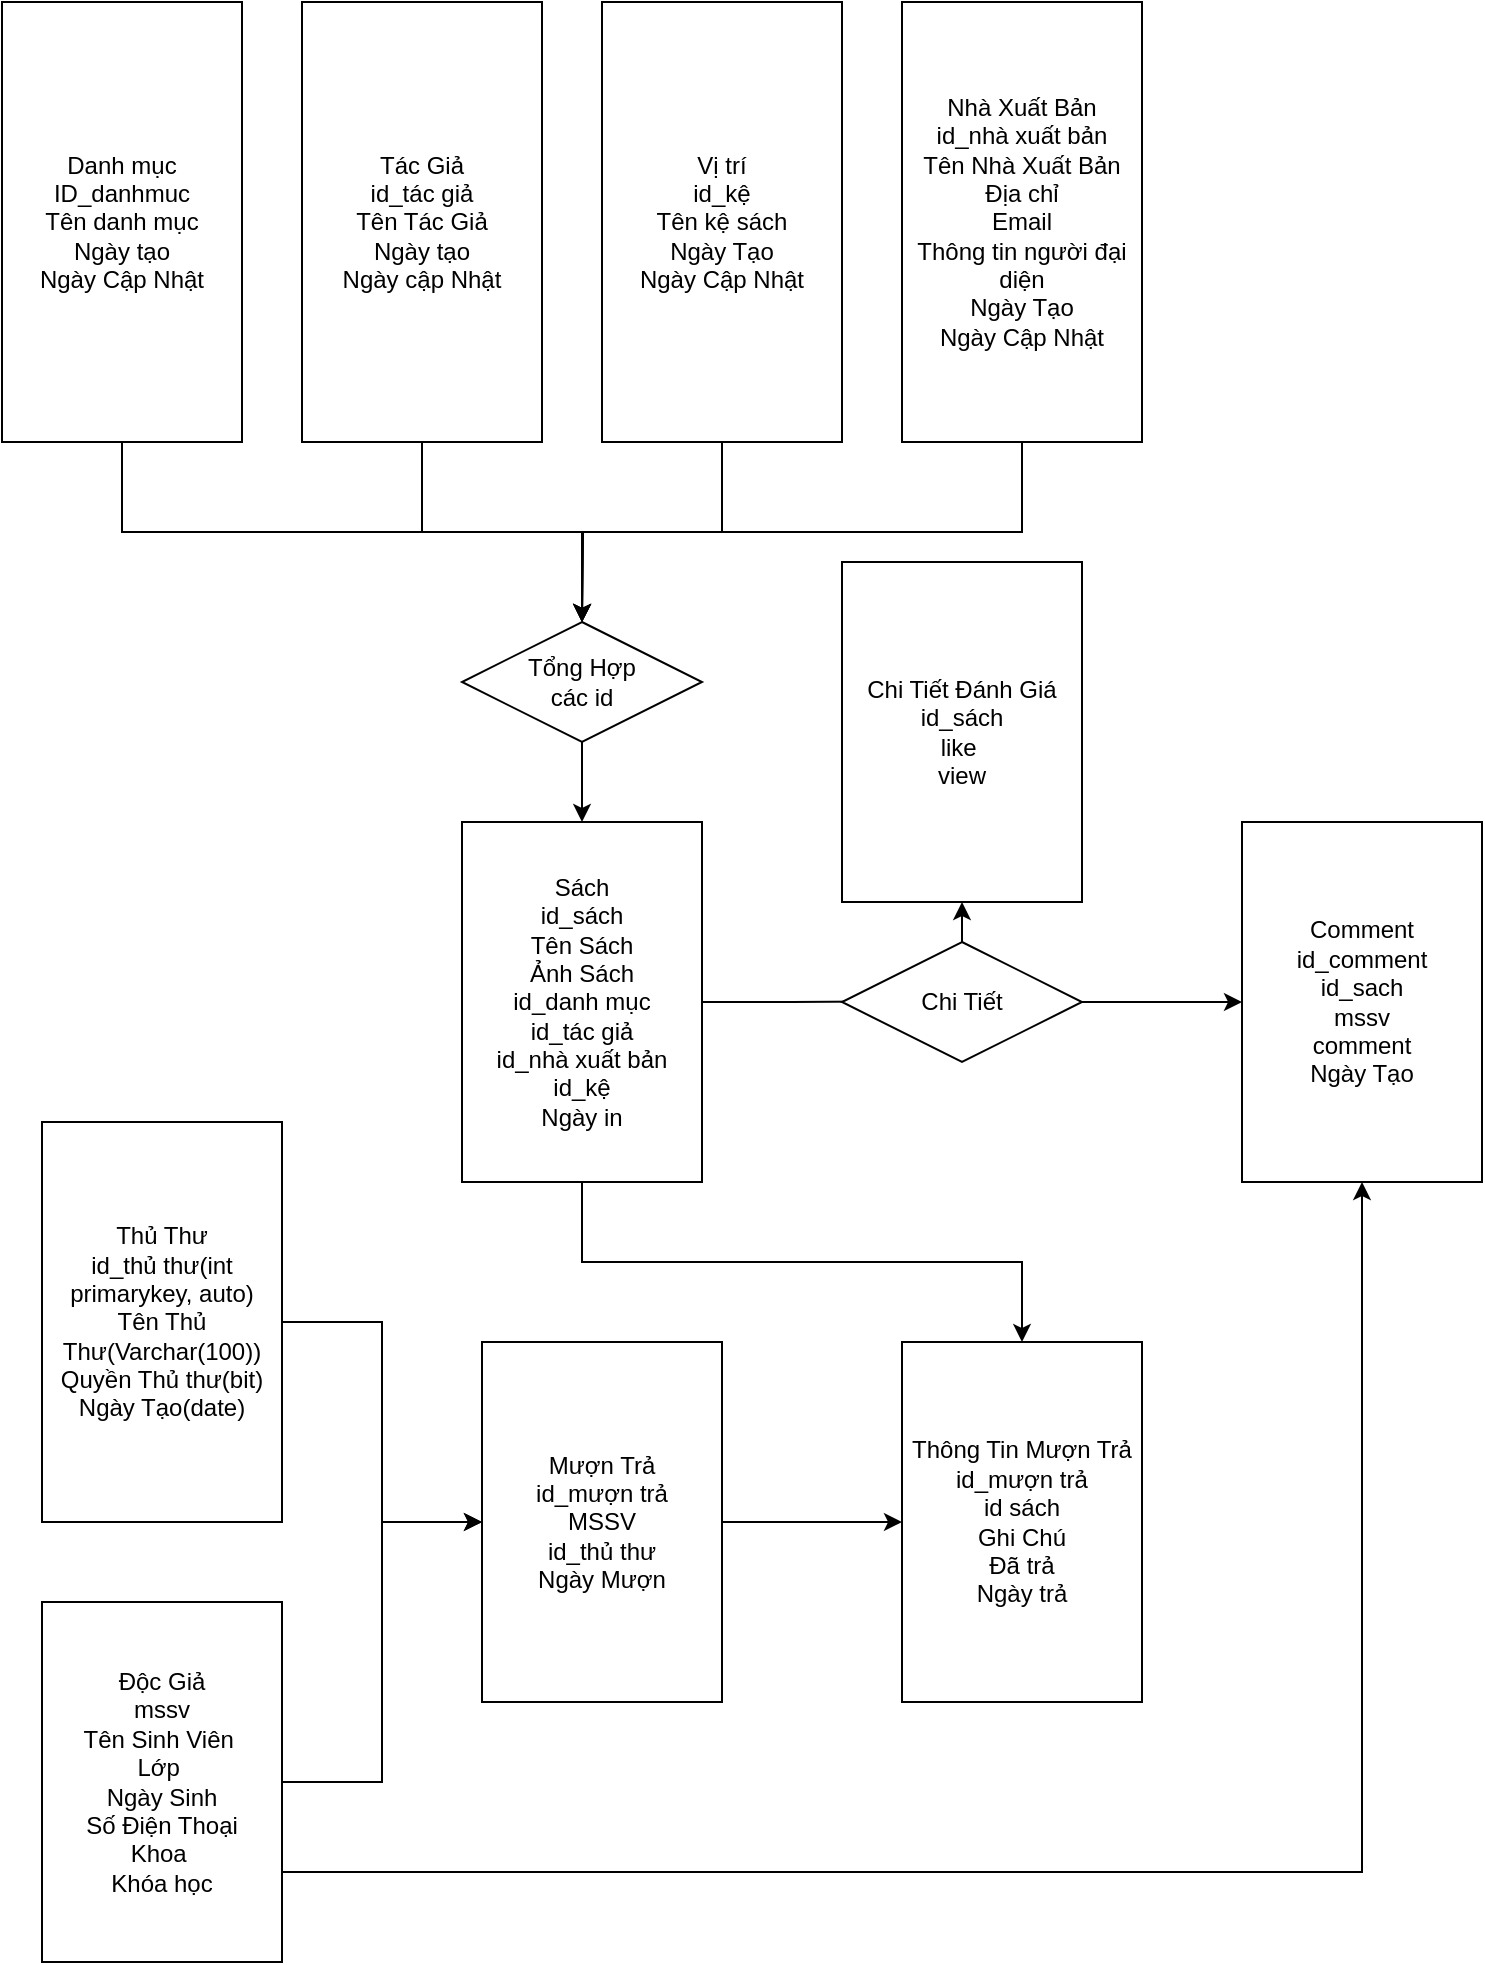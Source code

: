 <mxfile version="16.6.8" type="device"><diagram id="fLg3i1fibYLnmenl6Da9" name="Page-1"><mxGraphModel dx="973" dy="532" grid="1" gridSize="10" guides="1" tooltips="1" connect="1" arrows="1" fold="1" page="1" pageScale="1" pageWidth="850" pageHeight="1100" math="0" shadow="0"><root><mxCell id="0"/><mxCell id="1" parent="0"/><mxCell id="vsY8aab4vCN7lO_-ScVr-38" style="edgeStyle=orthogonalEdgeStyle;rounded=0;orthogonalLoop=1;jettySize=auto;html=1;exitX=0.5;exitY=1;exitDx=0;exitDy=0;" edge="1" parent="1" source="vsY8aab4vCN7lO_-ScVr-1"><mxGeometry relative="1" as="geometry"><mxPoint x="350" y="430" as="targetPoint"/></mxGeometry></mxCell><mxCell id="vsY8aab4vCN7lO_-ScVr-1" value="Danh mục&lt;br&gt;ID_danhmuc&lt;br&gt;Tên danh mục&lt;br&gt;Ngày tạo&lt;br&gt;Ngày Cập Nhật" style="rounded=0;whiteSpace=wrap;html=1;" vertex="1" parent="1"><mxGeometry x="60" y="120" width="120" height="220" as="geometry"/></mxCell><mxCell id="vsY8aab4vCN7lO_-ScVr-35" style="edgeStyle=orthogonalEdgeStyle;rounded=0;orthogonalLoop=1;jettySize=auto;html=1;exitX=0.5;exitY=1;exitDx=0;exitDy=0;entryX=0.5;entryY=0;entryDx=0;entryDy=0;" edge="1" parent="1" source="vsY8aab4vCN7lO_-ScVr-2" target="vsY8aab4vCN7lO_-ScVr-27"><mxGeometry relative="1" as="geometry"/></mxCell><mxCell id="vsY8aab4vCN7lO_-ScVr-2" value="Tác Giả&lt;br&gt;id_tác giả&lt;br&gt;Tên Tác Giả&lt;br&gt;Ngày tạo&lt;br&gt;Ngày cập Nhật" style="rounded=0;whiteSpace=wrap;html=1;" vertex="1" parent="1"><mxGeometry x="210" y="120" width="120" height="220" as="geometry"/></mxCell><mxCell id="vsY8aab4vCN7lO_-ScVr-37" style="edgeStyle=orthogonalEdgeStyle;rounded=0;orthogonalLoop=1;jettySize=auto;html=1;exitX=0.5;exitY=1;exitDx=0;exitDy=0;entryX=0.5;entryY=0;entryDx=0;entryDy=0;" edge="1" parent="1" source="vsY8aab4vCN7lO_-ScVr-3" target="vsY8aab4vCN7lO_-ScVr-27"><mxGeometry relative="1" as="geometry"/></mxCell><mxCell id="vsY8aab4vCN7lO_-ScVr-3" value="Nhà Xuất Bản&lt;br&gt;id_nhà xuất bản&lt;br&gt;Tên Nhà Xuất Bản&lt;br&gt;Địa chỉ&lt;br&gt;Email&lt;br&gt;Thông tin người đại diện&lt;br&gt;Ngày Tạo&lt;br&gt;Ngày Cập Nhật&lt;br&gt;" style="rounded=0;whiteSpace=wrap;html=1;" vertex="1" parent="1"><mxGeometry x="510" y="120" width="120" height="220" as="geometry"/></mxCell><mxCell id="vsY8aab4vCN7lO_-ScVr-15" style="edgeStyle=orthogonalEdgeStyle;rounded=0;orthogonalLoop=1;jettySize=auto;html=1;exitX=0.5;exitY=1;exitDx=0;exitDy=0;entryX=0.5;entryY=0;entryDx=0;entryDy=0;" edge="1" parent="1" source="vsY8aab4vCN7lO_-ScVr-4" target="vsY8aab4vCN7lO_-ScVr-11"><mxGeometry relative="1" as="geometry"/></mxCell><mxCell id="vsY8aab4vCN7lO_-ScVr-40" style="edgeStyle=orthogonalEdgeStyle;rounded=0;orthogonalLoop=1;jettySize=auto;html=1;exitX=1;exitY=0.5;exitDx=0;exitDy=0;" edge="1" parent="1" source="vsY8aab4vCN7lO_-ScVr-4"><mxGeometry relative="1" as="geometry"><mxPoint x="500" y="619.765" as="targetPoint"/></mxGeometry></mxCell><mxCell id="vsY8aab4vCN7lO_-ScVr-4" value="Sách&lt;br&gt;id_sách&lt;br&gt;Tên Sách&lt;br&gt;Ảnh Sách&lt;br&gt;id_danh mục&lt;br&gt;id_tác giả&lt;br&gt;id_nhà xuất bản&lt;br&gt;id_kệ&lt;br&gt;Ngày in" style="rounded=0;whiteSpace=wrap;html=1;" vertex="1" parent="1"><mxGeometry x="290" y="530" width="120" height="180" as="geometry"/></mxCell><mxCell id="vsY8aab4vCN7lO_-ScVr-12" style="edgeStyle=orthogonalEdgeStyle;rounded=0;orthogonalLoop=1;jettySize=auto;html=1;exitX=1;exitY=0.5;exitDx=0;exitDy=0;entryX=0;entryY=0.5;entryDx=0;entryDy=0;" edge="1" parent="1" source="vsY8aab4vCN7lO_-ScVr-8" target="vsY8aab4vCN7lO_-ScVr-10"><mxGeometry relative="1" as="geometry"/></mxCell><mxCell id="vsY8aab4vCN7lO_-ScVr-8" value="Thủ Thư&lt;br&gt;id_thủ thư(int primarykey, auto)&lt;br&gt;Tên Thủ Thư(Varchar(100))&lt;br&gt;Quyền Thủ thư(bit)&lt;br&gt;Ngày Tạo(date)" style="rounded=0;whiteSpace=wrap;html=1;" vertex="1" parent="1"><mxGeometry x="80" y="680" width="120" height="200" as="geometry"/></mxCell><mxCell id="vsY8aab4vCN7lO_-ScVr-14" style="edgeStyle=orthogonalEdgeStyle;rounded=0;orthogonalLoop=1;jettySize=auto;html=1;exitX=1;exitY=0.5;exitDx=0;exitDy=0;" edge="1" parent="1" source="vsY8aab4vCN7lO_-ScVr-9" target="vsY8aab4vCN7lO_-ScVr-10"><mxGeometry relative="1" as="geometry"/></mxCell><mxCell id="vsY8aab4vCN7lO_-ScVr-49" style="edgeStyle=orthogonalEdgeStyle;rounded=0;orthogonalLoop=1;jettySize=auto;html=1;exitX=1;exitY=0.75;exitDx=0;exitDy=0;entryX=0.5;entryY=1;entryDx=0;entryDy=0;" edge="1" parent="1" source="vsY8aab4vCN7lO_-ScVr-9" target="vsY8aab4vCN7lO_-ScVr-43"><mxGeometry relative="1" as="geometry"/></mxCell><mxCell id="vsY8aab4vCN7lO_-ScVr-9" value="Độc Giả&lt;br&gt;mssv&lt;br&gt;Tên Sinh Viên&amp;nbsp;&lt;br&gt;Lớp&amp;nbsp;&lt;br&gt;Ngày Sinh&lt;br&gt;Số Điện Thoại&lt;br&gt;Khoa&amp;nbsp;&lt;br&gt;Khóa học" style="rounded=0;whiteSpace=wrap;html=1;" vertex="1" parent="1"><mxGeometry x="80" y="920" width="120" height="180" as="geometry"/></mxCell><mxCell id="vsY8aab4vCN7lO_-ScVr-16" style="edgeStyle=orthogonalEdgeStyle;rounded=0;orthogonalLoop=1;jettySize=auto;html=1;exitX=1;exitY=0.5;exitDx=0;exitDy=0;" edge="1" parent="1" source="vsY8aab4vCN7lO_-ScVr-10" target="vsY8aab4vCN7lO_-ScVr-11"><mxGeometry relative="1" as="geometry"/></mxCell><mxCell id="vsY8aab4vCN7lO_-ScVr-10" value="Mượn Trả&lt;br&gt;id_mượn trả&lt;br&gt;MSSV&lt;br&gt;id_thủ thư&lt;br&gt;Ngày Mượn&lt;br&gt;" style="rounded=0;whiteSpace=wrap;html=1;" vertex="1" parent="1"><mxGeometry x="300" y="790" width="120" height="180" as="geometry"/></mxCell><mxCell id="vsY8aab4vCN7lO_-ScVr-11" value="Thông Tin Mượn Trả&lt;br&gt;id_mượn trả&lt;br&gt;id sách&lt;br&gt;Ghi Chú&lt;br&gt;Đã trả&lt;br&gt;Ngày trả&lt;br&gt;" style="rounded=0;whiteSpace=wrap;html=1;" vertex="1" parent="1"><mxGeometry x="510" y="790" width="120" height="180" as="geometry"/></mxCell><mxCell id="vsY8aab4vCN7lO_-ScVr-36" style="edgeStyle=orthogonalEdgeStyle;rounded=0;orthogonalLoop=1;jettySize=auto;html=1;exitX=0.5;exitY=1;exitDx=0;exitDy=0;" edge="1" parent="1" source="vsY8aab4vCN7lO_-ScVr-17"><mxGeometry relative="1" as="geometry"><mxPoint x="350" y="430" as="targetPoint"/></mxGeometry></mxCell><mxCell id="vsY8aab4vCN7lO_-ScVr-17" value="Vị trí&lt;br&gt;id_kệ&lt;br&gt;Tên kệ sách&lt;br&gt;Ngày Tạo&lt;br&gt;Ngày Cập Nhật" style="rounded=0;whiteSpace=wrap;html=1;" vertex="1" parent="1"><mxGeometry x="360" y="120" width="120" height="220" as="geometry"/></mxCell><mxCell id="vsY8aab4vCN7lO_-ScVr-20" value="Chi Tiết Đánh Giá&lt;br&gt;id_sách&lt;br&gt;like&amp;nbsp;&lt;br&gt;view" style="rounded=0;whiteSpace=wrap;html=1;" vertex="1" parent="1"><mxGeometry x="480" y="400" width="120" height="170" as="geometry"/></mxCell><mxCell id="vsY8aab4vCN7lO_-ScVr-39" style="edgeStyle=orthogonalEdgeStyle;rounded=0;orthogonalLoop=1;jettySize=auto;html=1;exitX=0.5;exitY=1;exitDx=0;exitDy=0;" edge="1" parent="1" source="vsY8aab4vCN7lO_-ScVr-27" target="vsY8aab4vCN7lO_-ScVr-4"><mxGeometry relative="1" as="geometry"/></mxCell><mxCell id="vsY8aab4vCN7lO_-ScVr-27" value="Tổng Hợp&lt;br&gt;các id" style="shape=rhombus;perimeter=rhombusPerimeter;whiteSpace=wrap;html=1;align=center;" vertex="1" parent="1"><mxGeometry x="290" y="430" width="120" height="60" as="geometry"/></mxCell><mxCell id="vsY8aab4vCN7lO_-ScVr-50" style="edgeStyle=orthogonalEdgeStyle;rounded=0;orthogonalLoop=1;jettySize=auto;html=1;exitX=1;exitY=0.5;exitDx=0;exitDy=0;" edge="1" parent="1" source="vsY8aab4vCN7lO_-ScVr-41" target="vsY8aab4vCN7lO_-ScVr-43"><mxGeometry relative="1" as="geometry"/></mxCell><mxCell id="vsY8aab4vCN7lO_-ScVr-51" style="edgeStyle=orthogonalEdgeStyle;rounded=0;orthogonalLoop=1;jettySize=auto;html=1;exitX=0.5;exitY=0;exitDx=0;exitDy=0;entryX=0.5;entryY=1;entryDx=0;entryDy=0;" edge="1" parent="1" source="vsY8aab4vCN7lO_-ScVr-41" target="vsY8aab4vCN7lO_-ScVr-20"><mxGeometry relative="1" as="geometry"/></mxCell><mxCell id="vsY8aab4vCN7lO_-ScVr-41" value="Chi Tiết" style="shape=rhombus;perimeter=rhombusPerimeter;whiteSpace=wrap;html=1;align=center;" vertex="1" parent="1"><mxGeometry x="480" y="590" width="120" height="60" as="geometry"/></mxCell><mxCell id="vsY8aab4vCN7lO_-ScVr-43" value="Comment&lt;br&gt;id_comment&lt;br&gt;id_sach&lt;br&gt;mssv&lt;br&gt;comment&lt;br&gt;Ngày Tạo" style="rounded=0;whiteSpace=wrap;html=1;" vertex="1" parent="1"><mxGeometry x="680" y="530" width="120" height="180" as="geometry"/></mxCell></root></mxGraphModel></diagram></mxfile>